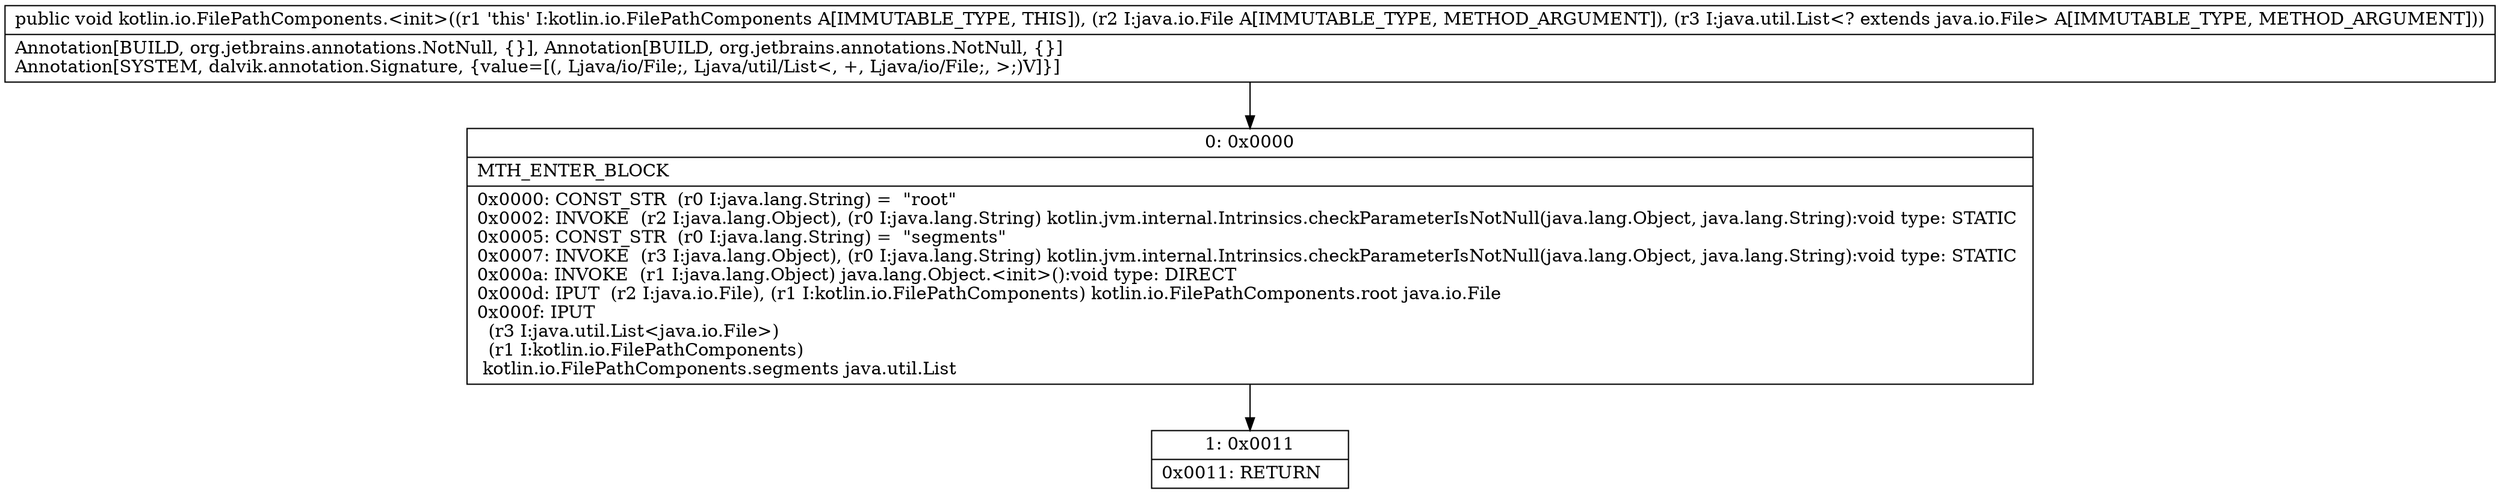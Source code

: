digraph "CFG forkotlin.io.FilePathComponents.\<init\>(Ljava\/io\/File;Ljava\/util\/List;)V" {
Node_0 [shape=record,label="{0\:\ 0x0000|MTH_ENTER_BLOCK\l|0x0000: CONST_STR  (r0 I:java.lang.String) =  \"root\" \l0x0002: INVOKE  (r2 I:java.lang.Object), (r0 I:java.lang.String) kotlin.jvm.internal.Intrinsics.checkParameterIsNotNull(java.lang.Object, java.lang.String):void type: STATIC \l0x0005: CONST_STR  (r0 I:java.lang.String) =  \"segments\" \l0x0007: INVOKE  (r3 I:java.lang.Object), (r0 I:java.lang.String) kotlin.jvm.internal.Intrinsics.checkParameterIsNotNull(java.lang.Object, java.lang.String):void type: STATIC \l0x000a: INVOKE  (r1 I:java.lang.Object) java.lang.Object.\<init\>():void type: DIRECT \l0x000d: IPUT  (r2 I:java.io.File), (r1 I:kotlin.io.FilePathComponents) kotlin.io.FilePathComponents.root java.io.File \l0x000f: IPUT  \l  (r3 I:java.util.List\<java.io.File\>)\l  (r1 I:kotlin.io.FilePathComponents)\l kotlin.io.FilePathComponents.segments java.util.List \l}"];
Node_1 [shape=record,label="{1\:\ 0x0011|0x0011: RETURN   \l}"];
MethodNode[shape=record,label="{public void kotlin.io.FilePathComponents.\<init\>((r1 'this' I:kotlin.io.FilePathComponents A[IMMUTABLE_TYPE, THIS]), (r2 I:java.io.File A[IMMUTABLE_TYPE, METHOD_ARGUMENT]), (r3 I:java.util.List\<? extends java.io.File\> A[IMMUTABLE_TYPE, METHOD_ARGUMENT]))  | Annotation[BUILD, org.jetbrains.annotations.NotNull, \{\}], Annotation[BUILD, org.jetbrains.annotations.NotNull, \{\}]\lAnnotation[SYSTEM, dalvik.annotation.Signature, \{value=[(, Ljava\/io\/File;, Ljava\/util\/List\<, +, Ljava\/io\/File;, \>;)V]\}]\l}"];
MethodNode -> Node_0;
Node_0 -> Node_1;
}

